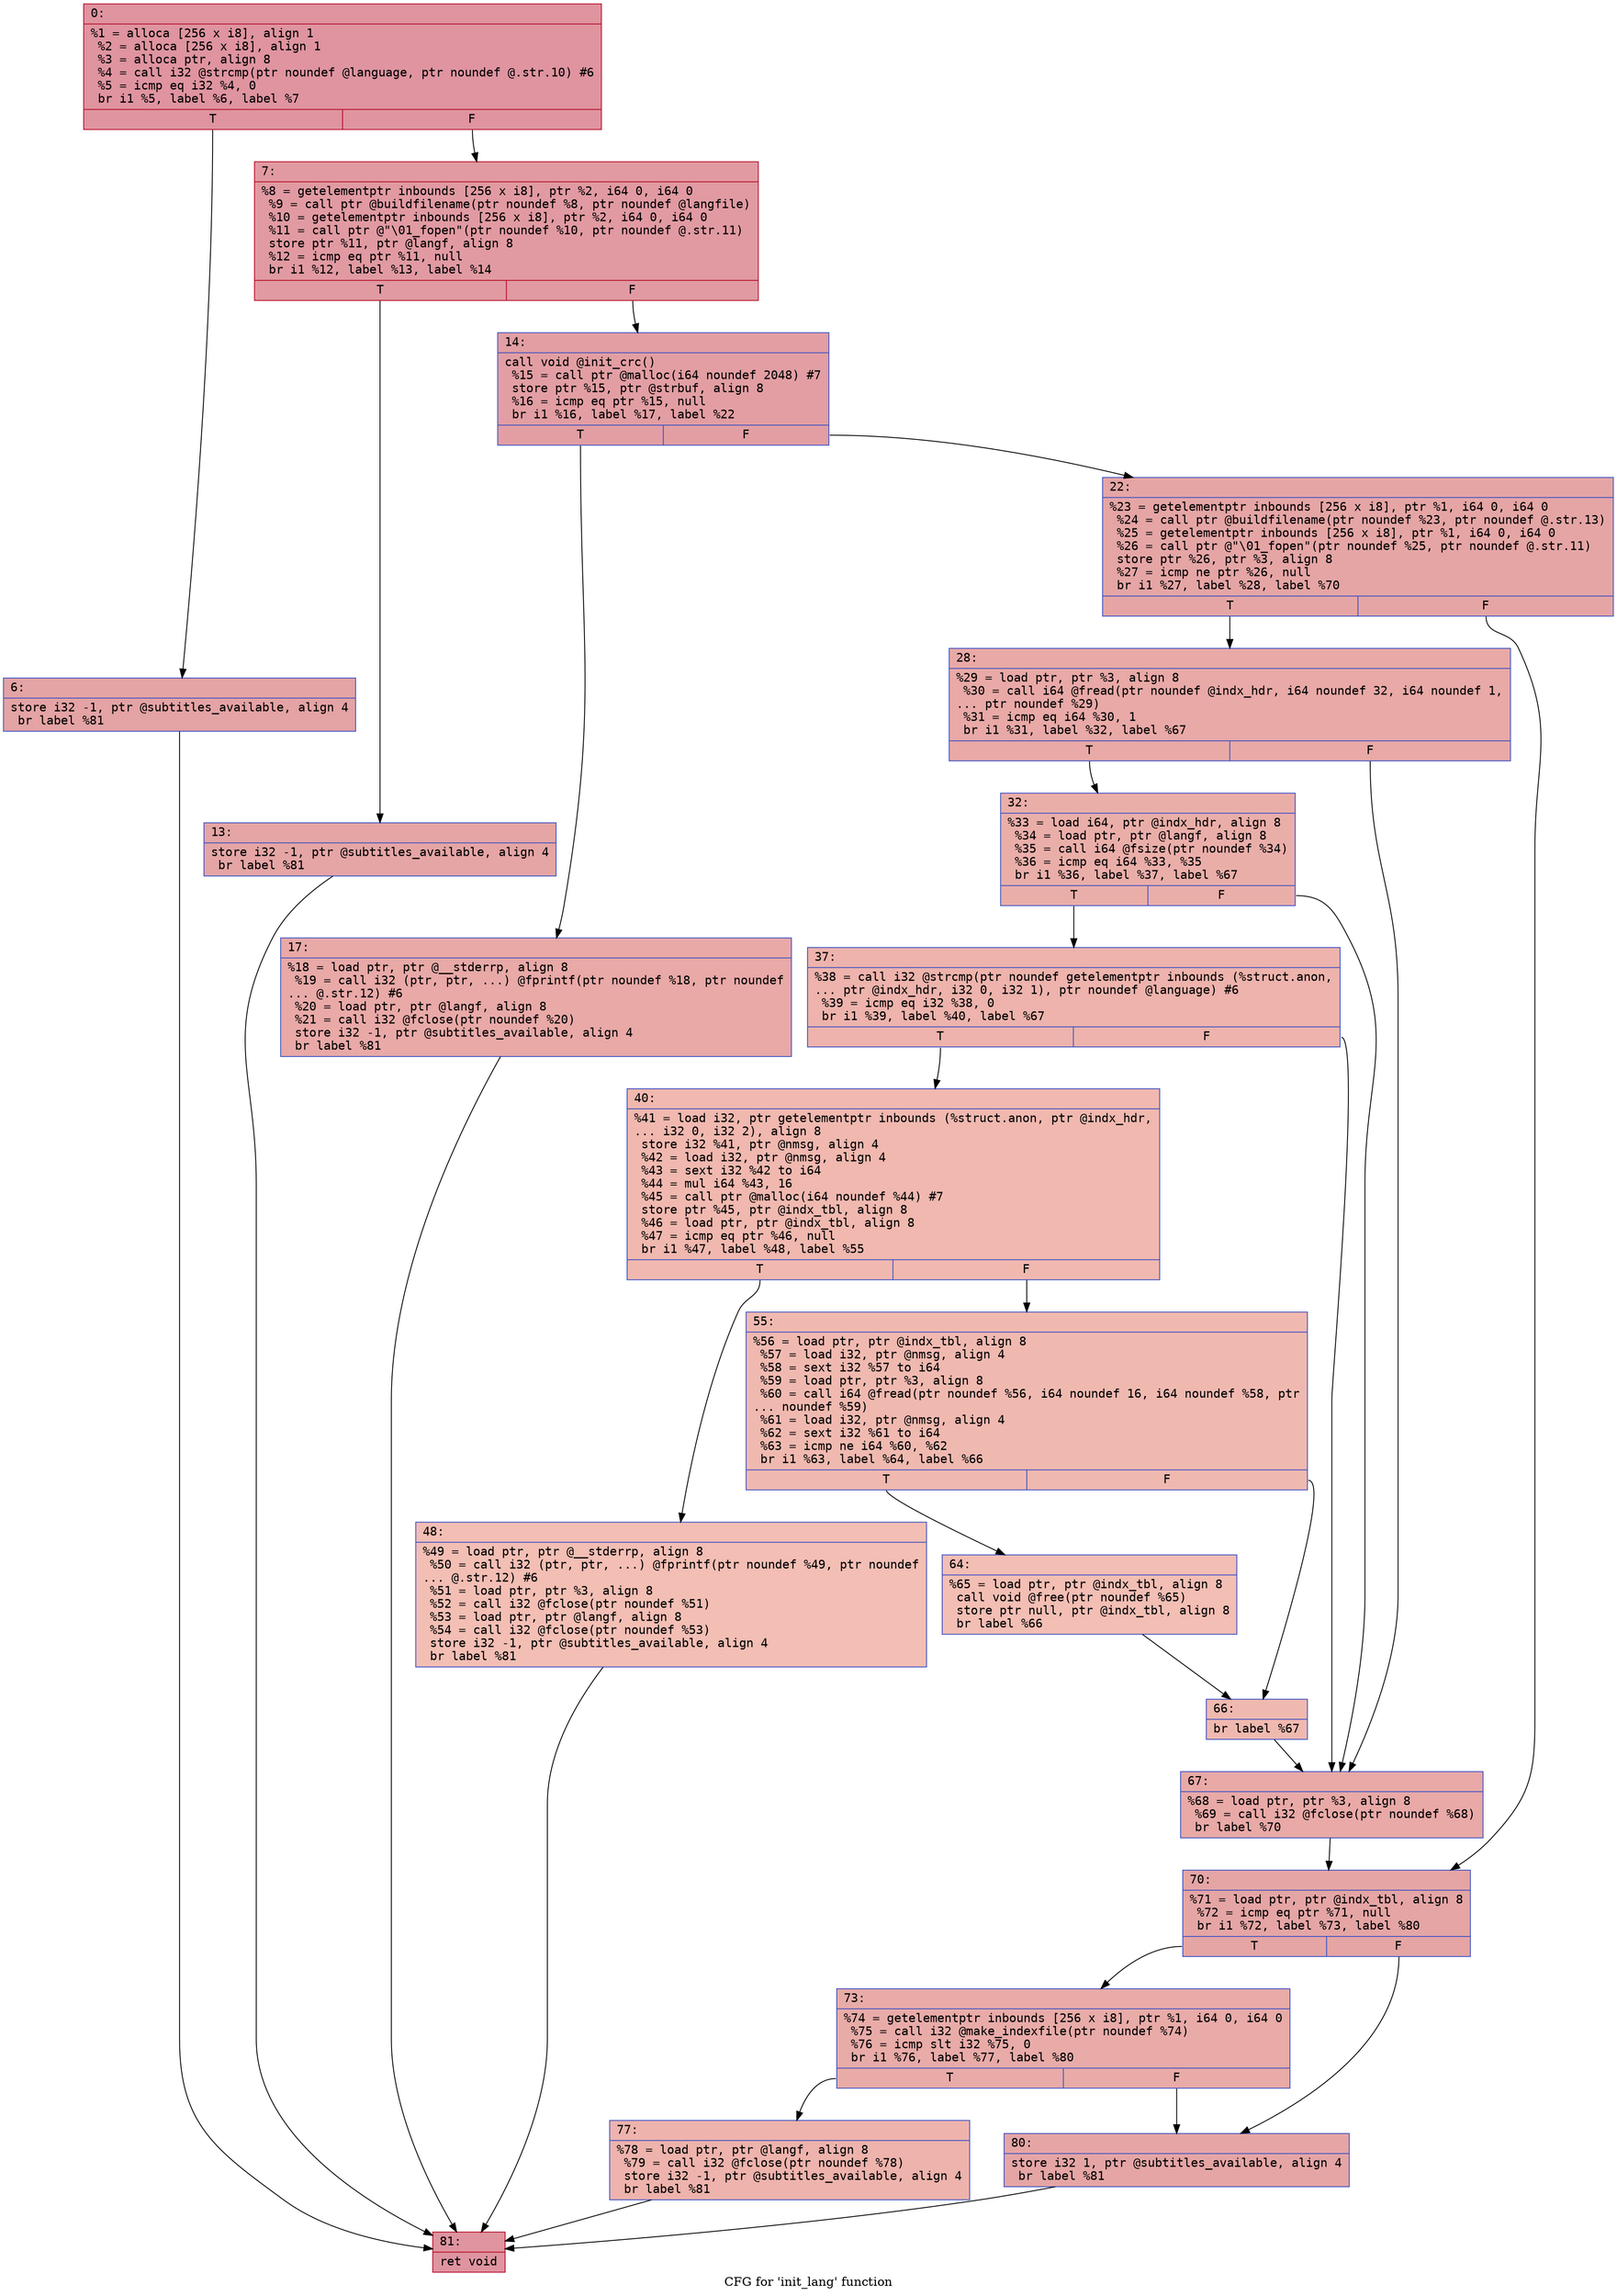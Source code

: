 digraph "CFG for 'init_lang' function" {
	label="CFG for 'init_lang' function";

	Node0x600001214280 [shape=record,color="#b70d28ff", style=filled, fillcolor="#b70d2870" fontname="Courier",label="{0:\l|  %1 = alloca [256 x i8], align 1\l  %2 = alloca [256 x i8], align 1\l  %3 = alloca ptr, align 8\l  %4 = call i32 @strcmp(ptr noundef @language, ptr noundef @.str.10) #6\l  %5 = icmp eq i32 %4, 0\l  br i1 %5, label %6, label %7\l|{<s0>T|<s1>F}}"];
	Node0x600001214280:s0 -> Node0x6000012142d0[tooltip="0 -> 6\nProbability 37.50%" ];
	Node0x600001214280:s1 -> Node0x600001214320[tooltip="0 -> 7\nProbability 62.50%" ];
	Node0x6000012142d0 [shape=record,color="#3d50c3ff", style=filled, fillcolor="#c32e3170" fontname="Courier",label="{6:\l|  store i32 -1, ptr @subtitles_available, align 4\l  br label %81\l}"];
	Node0x6000012142d0 -> Node0x6000012148c0[tooltip="6 -> 81\nProbability 100.00%" ];
	Node0x600001214320 [shape=record,color="#b70d28ff", style=filled, fillcolor="#bb1b2c70" fontname="Courier",label="{7:\l|  %8 = getelementptr inbounds [256 x i8], ptr %2, i64 0, i64 0\l  %9 = call ptr @buildfilename(ptr noundef %8, ptr noundef @langfile)\l  %10 = getelementptr inbounds [256 x i8], ptr %2, i64 0, i64 0\l  %11 = call ptr @\"\\01_fopen\"(ptr noundef %10, ptr noundef @.str.11)\l  store ptr %11, ptr @langf, align 8\l  %12 = icmp eq ptr %11, null\l  br i1 %12, label %13, label %14\l|{<s0>T|<s1>F}}"];
	Node0x600001214320:s0 -> Node0x600001214370[tooltip="7 -> 13\nProbability 37.50%" ];
	Node0x600001214320:s1 -> Node0x6000012143c0[tooltip="7 -> 14\nProbability 62.50%" ];
	Node0x600001214370 [shape=record,color="#3d50c3ff", style=filled, fillcolor="#c5333470" fontname="Courier",label="{13:\l|  store i32 -1, ptr @subtitles_available, align 4\l  br label %81\l}"];
	Node0x600001214370 -> Node0x6000012148c0[tooltip="13 -> 81\nProbability 100.00%" ];
	Node0x6000012143c0 [shape=record,color="#3d50c3ff", style=filled, fillcolor="#be242e70" fontname="Courier",label="{14:\l|  call void @init_crc()\l  %15 = call ptr @malloc(i64 noundef 2048) #7\l  store ptr %15, ptr @strbuf, align 8\l  %16 = icmp eq ptr %15, null\l  br i1 %16, label %17, label %22\l|{<s0>T|<s1>F}}"];
	Node0x6000012143c0:s0 -> Node0x600001214410[tooltip="14 -> 17\nProbability 37.50%" ];
	Node0x6000012143c0:s1 -> Node0x600001214460[tooltip="14 -> 22\nProbability 62.50%" ];
	Node0x600001214410 [shape=record,color="#3d50c3ff", style=filled, fillcolor="#ca3b3770" fontname="Courier",label="{17:\l|  %18 = load ptr, ptr @__stderrp, align 8\l  %19 = call i32 (ptr, ptr, ...) @fprintf(ptr noundef %18, ptr noundef\l... @.str.12) #6\l  %20 = load ptr, ptr @langf, align 8\l  %21 = call i32 @fclose(ptr noundef %20)\l  store i32 -1, ptr @subtitles_available, align 4\l  br label %81\l}"];
	Node0x600001214410 -> Node0x6000012148c0[tooltip="17 -> 81\nProbability 100.00%" ];
	Node0x600001214460 [shape=record,color="#3d50c3ff", style=filled, fillcolor="#c5333470" fontname="Courier",label="{22:\l|  %23 = getelementptr inbounds [256 x i8], ptr %1, i64 0, i64 0\l  %24 = call ptr @buildfilename(ptr noundef %23, ptr noundef @.str.13)\l  %25 = getelementptr inbounds [256 x i8], ptr %1, i64 0, i64 0\l  %26 = call ptr @\"\\01_fopen\"(ptr noundef %25, ptr noundef @.str.11)\l  store ptr %26, ptr %3, align 8\l  %27 = icmp ne ptr %26, null\l  br i1 %27, label %28, label %70\l|{<s0>T|<s1>F}}"];
	Node0x600001214460:s0 -> Node0x6000012144b0[tooltip="22 -> 28\nProbability 62.50%" ];
	Node0x600001214460:s1 -> Node0x600001214780[tooltip="22 -> 70\nProbability 37.50%" ];
	Node0x6000012144b0 [shape=record,color="#3d50c3ff", style=filled, fillcolor="#ca3b3770" fontname="Courier",label="{28:\l|  %29 = load ptr, ptr %3, align 8\l  %30 = call i64 @fread(ptr noundef @indx_hdr, i64 noundef 32, i64 noundef 1,\l... ptr noundef %29)\l  %31 = icmp eq i64 %30, 1\l  br i1 %31, label %32, label %67\l|{<s0>T|<s1>F}}"];
	Node0x6000012144b0:s0 -> Node0x600001214500[tooltip="28 -> 32\nProbability 50.00%" ];
	Node0x6000012144b0:s1 -> Node0x600001214730[tooltip="28 -> 67\nProbability 50.00%" ];
	Node0x600001214500 [shape=record,color="#3d50c3ff", style=filled, fillcolor="#d0473d70" fontname="Courier",label="{32:\l|  %33 = load i64, ptr @indx_hdr, align 8\l  %34 = load ptr, ptr @langf, align 8\l  %35 = call i64 @fsize(ptr noundef %34)\l  %36 = icmp eq i64 %33, %35\l  br i1 %36, label %37, label %67\l|{<s0>T|<s1>F}}"];
	Node0x600001214500:s0 -> Node0x600001214550[tooltip="32 -> 37\nProbability 50.00%" ];
	Node0x600001214500:s1 -> Node0x600001214730[tooltip="32 -> 67\nProbability 50.00%" ];
	Node0x600001214550 [shape=record,color="#3d50c3ff", style=filled, fillcolor="#d6524470" fontname="Courier",label="{37:\l|  %38 = call i32 @strcmp(ptr noundef getelementptr inbounds (%struct.anon,\l... ptr @indx_hdr, i32 0, i32 1), ptr noundef @language) #6\l  %39 = icmp eq i32 %38, 0\l  br i1 %39, label %40, label %67\l|{<s0>T|<s1>F}}"];
	Node0x600001214550:s0 -> Node0x6000012145a0[tooltip="37 -> 40\nProbability 37.50%" ];
	Node0x600001214550:s1 -> Node0x600001214730[tooltip="37 -> 67\nProbability 62.50%" ];
	Node0x6000012145a0 [shape=record,color="#3d50c3ff", style=filled, fillcolor="#dc5d4a70" fontname="Courier",label="{40:\l|  %41 = load i32, ptr getelementptr inbounds (%struct.anon, ptr @indx_hdr,\l... i32 0, i32 2), align 8\l  store i32 %41, ptr @nmsg, align 4\l  %42 = load i32, ptr @nmsg, align 4\l  %43 = sext i32 %42 to i64\l  %44 = mul i64 %43, 16\l  %45 = call ptr @malloc(i64 noundef %44) #7\l  store ptr %45, ptr @indx_tbl, align 8\l  %46 = load ptr, ptr @indx_tbl, align 8\l  %47 = icmp eq ptr %46, null\l  br i1 %47, label %48, label %55\l|{<s0>T|<s1>F}}"];
	Node0x6000012145a0:s0 -> Node0x6000012145f0[tooltip="40 -> 48\nProbability 37.50%" ];
	Node0x6000012145a0:s1 -> Node0x600001214640[tooltip="40 -> 55\nProbability 62.50%" ];
	Node0x6000012145f0 [shape=record,color="#3d50c3ff", style=filled, fillcolor="#e36c5570" fontname="Courier",label="{48:\l|  %49 = load ptr, ptr @__stderrp, align 8\l  %50 = call i32 (ptr, ptr, ...) @fprintf(ptr noundef %49, ptr noundef\l... @.str.12) #6\l  %51 = load ptr, ptr %3, align 8\l  %52 = call i32 @fclose(ptr noundef %51)\l  %53 = load ptr, ptr @langf, align 8\l  %54 = call i32 @fclose(ptr noundef %53)\l  store i32 -1, ptr @subtitles_available, align 4\l  br label %81\l}"];
	Node0x6000012145f0 -> Node0x6000012148c0[tooltip="48 -> 81\nProbability 100.00%" ];
	Node0x600001214640 [shape=record,color="#3d50c3ff", style=filled, fillcolor="#de614d70" fontname="Courier",label="{55:\l|  %56 = load ptr, ptr @indx_tbl, align 8\l  %57 = load i32, ptr @nmsg, align 4\l  %58 = sext i32 %57 to i64\l  %59 = load ptr, ptr %3, align 8\l  %60 = call i64 @fread(ptr noundef %56, i64 noundef 16, i64 noundef %58, ptr\l... noundef %59)\l  %61 = load i32, ptr @nmsg, align 4\l  %62 = sext i32 %61 to i64\l  %63 = icmp ne i64 %60, %62\l  br i1 %63, label %64, label %66\l|{<s0>T|<s1>F}}"];
	Node0x600001214640:s0 -> Node0x600001214690[tooltip="55 -> 64\nProbability 50.00%" ];
	Node0x600001214640:s1 -> Node0x6000012146e0[tooltip="55 -> 66\nProbability 50.00%" ];
	Node0x600001214690 [shape=record,color="#3d50c3ff", style=filled, fillcolor="#e36c5570" fontname="Courier",label="{64:\l|  %65 = load ptr, ptr @indx_tbl, align 8\l  call void @free(ptr noundef %65)\l  store ptr null, ptr @indx_tbl, align 8\l  br label %66\l}"];
	Node0x600001214690 -> Node0x6000012146e0[tooltip="64 -> 66\nProbability 100.00%" ];
	Node0x6000012146e0 [shape=record,color="#3d50c3ff", style=filled, fillcolor="#de614d70" fontname="Courier",label="{66:\l|  br label %67\l}"];
	Node0x6000012146e0 -> Node0x600001214730[tooltip="66 -> 67\nProbability 100.00%" ];
	Node0x600001214730 [shape=record,color="#3d50c3ff", style=filled, fillcolor="#ca3b3770" fontname="Courier",label="{67:\l|  %68 = load ptr, ptr %3, align 8\l  %69 = call i32 @fclose(ptr noundef %68)\l  br label %70\l}"];
	Node0x600001214730 -> Node0x600001214780[tooltip="67 -> 70\nProbability 100.00%" ];
	Node0x600001214780 [shape=record,color="#3d50c3ff", style=filled, fillcolor="#c5333470" fontname="Courier",label="{70:\l|  %71 = load ptr, ptr @indx_tbl, align 8\l  %72 = icmp eq ptr %71, null\l  br i1 %72, label %73, label %80\l|{<s0>T|<s1>F}}"];
	Node0x600001214780:s0 -> Node0x6000012147d0[tooltip="70 -> 73\nProbability 37.50%" ];
	Node0x600001214780:s1 -> Node0x600001214870[tooltip="70 -> 80\nProbability 62.50%" ];
	Node0x6000012147d0 [shape=record,color="#3d50c3ff", style=filled, fillcolor="#cc403a70" fontname="Courier",label="{73:\l|  %74 = getelementptr inbounds [256 x i8], ptr %1, i64 0, i64 0\l  %75 = call i32 @make_indexfile(ptr noundef %74)\l  %76 = icmp slt i32 %75, 0\l  br i1 %76, label %77, label %80\l|{<s0>T|<s1>F}}"];
	Node0x6000012147d0:s0 -> Node0x600001214820[tooltip="73 -> 77\nProbability 37.50%" ];
	Node0x6000012147d0:s1 -> Node0x600001214870[tooltip="73 -> 80\nProbability 62.50%" ];
	Node0x600001214820 [shape=record,color="#3d50c3ff", style=filled, fillcolor="#d6524470" fontname="Courier",label="{77:\l|  %78 = load ptr, ptr @langf, align 8\l  %79 = call i32 @fclose(ptr noundef %78)\l  store i32 -1, ptr @subtitles_available, align 4\l  br label %81\l}"];
	Node0x600001214820 -> Node0x6000012148c0[tooltip="77 -> 81\nProbability 100.00%" ];
	Node0x600001214870 [shape=record,color="#3d50c3ff", style=filled, fillcolor="#c5333470" fontname="Courier",label="{80:\l|  store i32 1, ptr @subtitles_available, align 4\l  br label %81\l}"];
	Node0x600001214870 -> Node0x6000012148c0[tooltip="80 -> 81\nProbability 100.00%" ];
	Node0x6000012148c0 [shape=record,color="#b70d28ff", style=filled, fillcolor="#b70d2870" fontname="Courier",label="{81:\l|  ret void\l}"];
}
